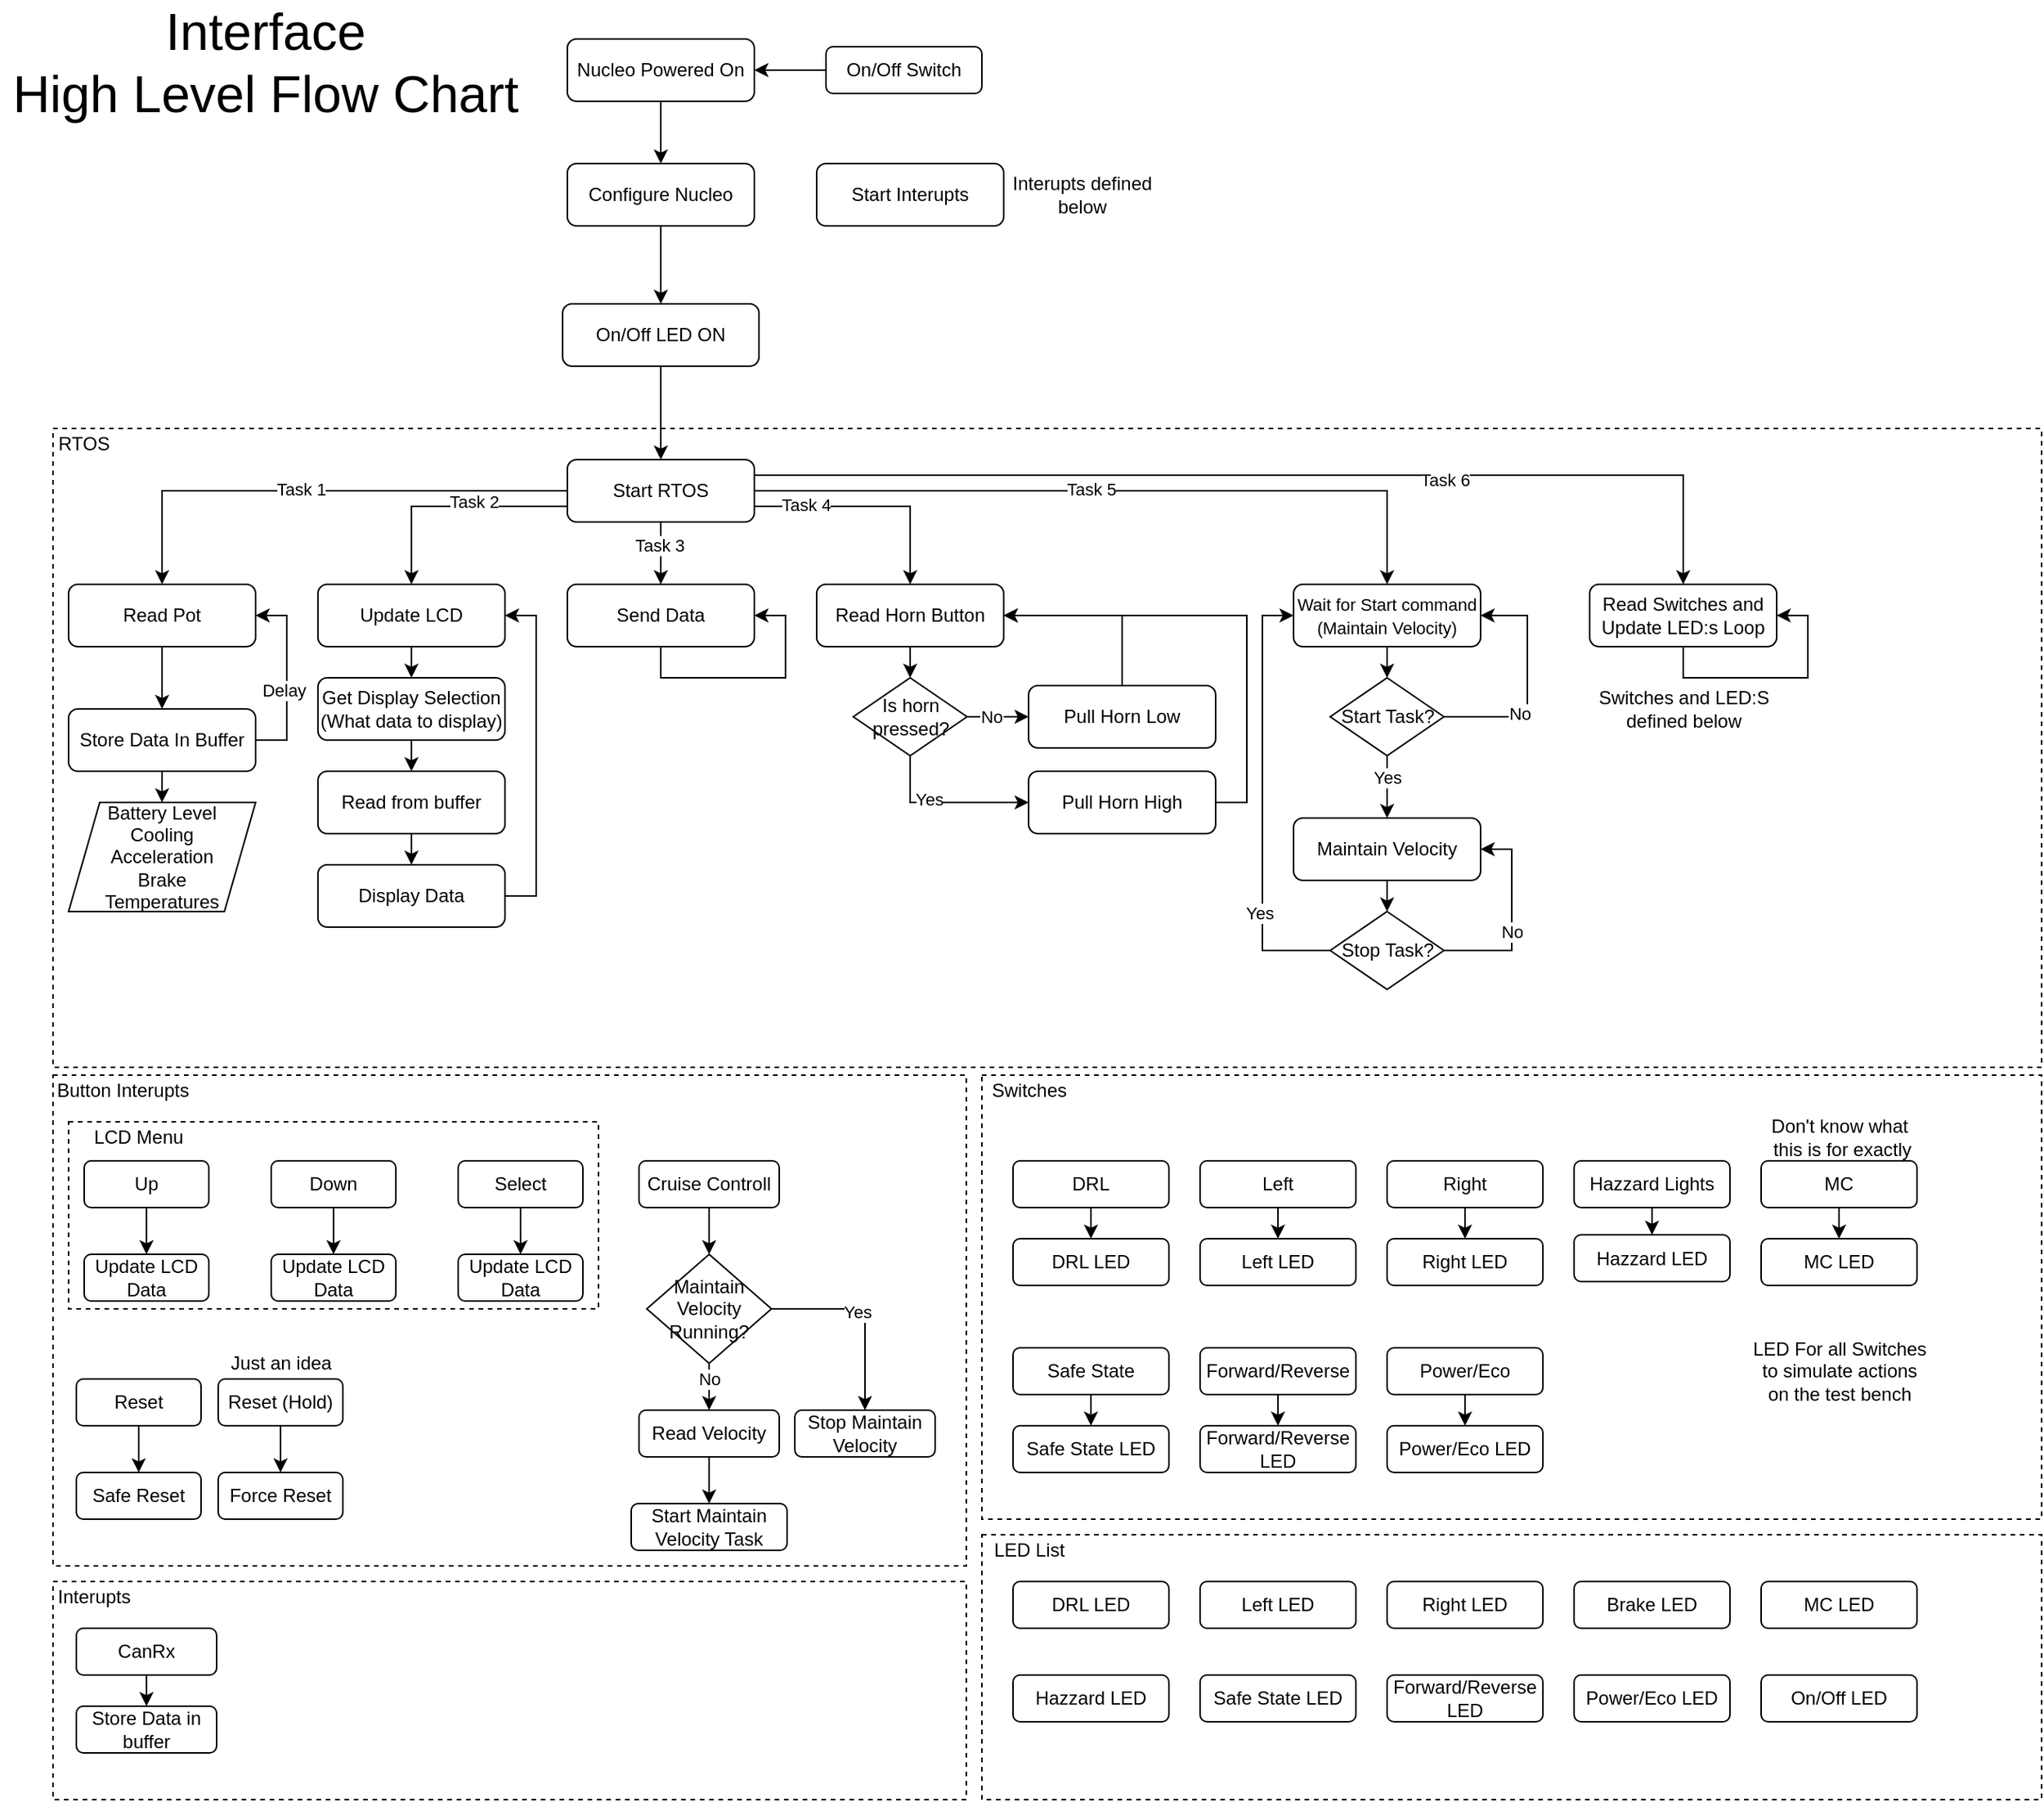 <mxfile version="13.10.0" type="embed" pages="3">
    <diagram id="C5RBs43oDa-KdzZeNtuy" name="Interface - High Level">
        <mxGraphModel dx="1260" dy="789" grid="1" gridSize="10" guides="1" tooltips="1" connect="1" arrows="1" fold="1" page="1" pageScale="1" pageWidth="827" pageHeight="1169" math="0" shadow="0">
            <root>
                <mxCell id="WIyWlLk6GJQsqaUBKTNV-0"/>
                <mxCell id="WIyWlLk6GJQsqaUBKTNV-1" parent="WIyWlLk6GJQsqaUBKTNV-0"/>
                <mxCell id="sn5ChhuNoEnq9l8OuKxL-0" style="edgeStyle=orthogonalEdgeStyle;rounded=0;orthogonalLoop=1;jettySize=auto;html=1;exitX=0.5;exitY=1;exitDx=0;exitDy=0;entryX=0.5;entryY=0;entryDx=0;entryDy=0;" parent="WIyWlLk6GJQsqaUBKTNV-1" source="sn5ChhuNoEnq9l8OuKxL-1" target="sn5ChhuNoEnq9l8OuKxL-4" edge="1">
                    <mxGeometry relative="1" as="geometry"/>
                </mxCell>
                <mxCell id="sn5ChhuNoEnq9l8OuKxL-1" value="Nucleo Powered On" style="rounded=1;whiteSpace=wrap;html=1;fontSize=12;glass=0;strokeWidth=1;shadow=0;" parent="WIyWlLk6GJQsqaUBKTNV-1" vertex="1">
                    <mxGeometry x="364" y="30" width="120" height="40" as="geometry"/>
                </mxCell>
                <mxCell id="P2-XWszCkxChpqzQrTa6-129" style="edgeStyle=orthogonalEdgeStyle;rounded=0;orthogonalLoop=1;jettySize=auto;html=1;exitX=0.5;exitY=1;exitDx=0;exitDy=0;entryX=0.5;entryY=0;entryDx=0;entryDy=0;" edge="1" parent="WIyWlLk6GJQsqaUBKTNV-1" source="sn5ChhuNoEnq9l8OuKxL-4" target="P2-XWszCkxChpqzQrTa6-125">
                    <mxGeometry relative="1" as="geometry"/>
                </mxCell>
                <mxCell id="sn5ChhuNoEnq9l8OuKxL-4" value="Configure Nucleo" style="rounded=1;whiteSpace=wrap;html=1;fontSize=12;glass=0;strokeWidth=1;shadow=0;" parent="WIyWlLk6GJQsqaUBKTNV-1" vertex="1">
                    <mxGeometry x="364" y="110" width="120" height="40" as="geometry"/>
                </mxCell>
                <mxCell id="sn5ChhuNoEnq9l8OuKxL-5" style="edgeStyle=orthogonalEdgeStyle;rounded=0;orthogonalLoop=1;jettySize=auto;html=1;exitX=0;exitY=0.5;exitDx=0;exitDy=0;entryX=0.5;entryY=0;entryDx=0;entryDy=0;" parent="WIyWlLk6GJQsqaUBKTNV-1" source="sn5ChhuNoEnq9l8OuKxL-10" target="sn5ChhuNoEnq9l8OuKxL-12" edge="1">
                    <mxGeometry relative="1" as="geometry"/>
                </mxCell>
                <mxCell id="23" value="Task 1" style="edgeLabel;html=1;align=center;verticalAlign=middle;resizable=0;points=[];" parent="sn5ChhuNoEnq9l8OuKxL-5" vertex="1" connectable="0">
                    <mxGeometry x="0.071" y="-1" relative="1" as="geometry">
                        <mxPoint as="offset"/>
                    </mxGeometry>
                </mxCell>
                <mxCell id="sn5ChhuNoEnq9l8OuKxL-6" style="edgeStyle=orthogonalEdgeStyle;rounded=0;orthogonalLoop=1;jettySize=auto;html=1;exitX=0;exitY=0.75;exitDx=0;exitDy=0;entryX=0.5;entryY=0;entryDx=0;entryDy=0;" parent="WIyWlLk6GJQsqaUBKTNV-1" source="sn5ChhuNoEnq9l8OuKxL-10" target="sn5ChhuNoEnq9l8OuKxL-13" edge="1">
                    <mxGeometry relative="1" as="geometry"/>
                </mxCell>
                <mxCell id="24" value="Task 2" style="edgeLabel;html=1;align=center;verticalAlign=middle;resizable=0;points=[];" parent="sn5ChhuNoEnq9l8OuKxL-6" vertex="1" connectable="0">
                    <mxGeometry x="-0.193" y="-3" relative="1" as="geometry">
                        <mxPoint as="offset"/>
                    </mxGeometry>
                </mxCell>
                <mxCell id="sn5ChhuNoEnq9l8OuKxL-7" style="edgeStyle=orthogonalEdgeStyle;rounded=0;orthogonalLoop=1;jettySize=auto;html=1;exitX=0.5;exitY=1;exitDx=0;exitDy=0;entryX=0.5;entryY=0;entryDx=0;entryDy=0;" parent="WIyWlLk6GJQsqaUBKTNV-1" source="sn5ChhuNoEnq9l8OuKxL-10" target="sn5ChhuNoEnq9l8OuKxL-14" edge="1">
                    <mxGeometry relative="1" as="geometry"/>
                </mxCell>
                <mxCell id="25" value="Task 3" style="edgeLabel;html=1;align=center;verticalAlign=middle;resizable=0;points=[];" parent="sn5ChhuNoEnq9l8OuKxL-7" vertex="1" connectable="0">
                    <mxGeometry x="-0.286" y="-1" relative="1" as="geometry">
                        <mxPoint as="offset"/>
                    </mxGeometry>
                </mxCell>
                <mxCell id="sn5ChhuNoEnq9l8OuKxL-8" style="edgeStyle=orthogonalEdgeStyle;rounded=0;orthogonalLoop=1;jettySize=auto;html=1;exitX=1;exitY=0.5;exitDx=0;exitDy=0;entryX=0.5;entryY=0;entryDx=0;entryDy=0;" parent="WIyWlLk6GJQsqaUBKTNV-1" source="sn5ChhuNoEnq9l8OuKxL-10" target="sn5ChhuNoEnq9l8OuKxL-16" edge="1">
                    <mxGeometry relative="1" as="geometry"/>
                </mxCell>
                <mxCell id="27" value="Task 5" style="edgeLabel;html=1;align=center;verticalAlign=middle;resizable=0;points=[];" parent="sn5ChhuNoEnq9l8OuKxL-8" vertex="1" connectable="0">
                    <mxGeometry x="-0.073" y="1" relative="1" as="geometry">
                        <mxPoint as="offset"/>
                    </mxGeometry>
                </mxCell>
                <mxCell id="sn5ChhuNoEnq9l8OuKxL-9" style="edgeStyle=orthogonalEdgeStyle;rounded=0;orthogonalLoop=1;jettySize=auto;html=1;exitX=1;exitY=0.75;exitDx=0;exitDy=0;" parent="WIyWlLk6GJQsqaUBKTNV-1" source="sn5ChhuNoEnq9l8OuKxL-10" target="sn5ChhuNoEnq9l8OuKxL-15" edge="1">
                    <mxGeometry relative="1" as="geometry"/>
                </mxCell>
                <mxCell id="26" value="Task 4" style="edgeLabel;html=1;align=center;verticalAlign=middle;resizable=0;points=[];" parent="sn5ChhuNoEnq9l8OuKxL-9" vertex="1" connectable="0">
                    <mxGeometry x="-0.56" y="1" relative="1" as="geometry">
                        <mxPoint as="offset"/>
                    </mxGeometry>
                </mxCell>
                <mxCell id="56" style="edgeStyle=orthogonalEdgeStyle;rounded=0;orthogonalLoop=1;jettySize=auto;html=1;exitX=1;exitY=0.25;exitDx=0;exitDy=0;entryX=0.5;entryY=0;entryDx=0;entryDy=0;" parent="WIyWlLk6GJQsqaUBKTNV-1" source="sn5ChhuNoEnq9l8OuKxL-10" target="55" edge="1">
                    <mxGeometry relative="1" as="geometry"/>
                </mxCell>
                <mxCell id="57" value="Task 6" style="edgeLabel;html=1;align=center;verticalAlign=middle;resizable=0;points=[];" parent="56" vertex="1" connectable="0">
                    <mxGeometry x="0.33" y="-3" relative="1" as="geometry">
                        <mxPoint as="offset"/>
                    </mxGeometry>
                </mxCell>
                <mxCell id="sn5ChhuNoEnq9l8OuKxL-10" value="Start RTOS" style="rounded=1;whiteSpace=wrap;html=1;fontSize=12;glass=0;strokeWidth=1;shadow=0;" parent="WIyWlLk6GJQsqaUBKTNV-1" vertex="1">
                    <mxGeometry x="364" y="300" width="120" height="40" as="geometry"/>
                </mxCell>
                <mxCell id="sn5ChhuNoEnq9l8OuKxL-11" style="edgeStyle=orthogonalEdgeStyle;rounded=0;orthogonalLoop=1;jettySize=auto;html=1;exitX=0.5;exitY=1;exitDx=0;exitDy=0;entryX=0.5;entryY=0;entryDx=0;entryDy=0;" parent="WIyWlLk6GJQsqaUBKTNV-1" source="sn5ChhuNoEnq9l8OuKxL-12" target="sn5ChhuNoEnq9l8OuKxL-19" edge="1">
                    <mxGeometry relative="1" as="geometry"/>
                </mxCell>
                <mxCell id="sn5ChhuNoEnq9l8OuKxL-12" value="Read Pot" style="rounded=1;whiteSpace=wrap;html=1;fontSize=12;glass=0;strokeWidth=1;shadow=0;" parent="WIyWlLk6GJQsqaUBKTNV-1" vertex="1">
                    <mxGeometry x="44" y="380" width="120" height="40" as="geometry"/>
                </mxCell>
                <mxCell id="81" style="edgeStyle=orthogonalEdgeStyle;rounded=0;orthogonalLoop=1;jettySize=auto;html=1;exitX=0.5;exitY=1;exitDx=0;exitDy=0;entryX=0.5;entryY=0;entryDx=0;entryDy=0;" parent="WIyWlLk6GJQsqaUBKTNV-1" source="sn5ChhuNoEnq9l8OuKxL-13" target="80" edge="1">
                    <mxGeometry relative="1" as="geometry"/>
                </mxCell>
                <mxCell id="sn5ChhuNoEnq9l8OuKxL-13" value="Update LCD" style="rounded=1;whiteSpace=wrap;html=1;fontSize=12;glass=0;strokeWidth=1;shadow=0;" parent="WIyWlLk6GJQsqaUBKTNV-1" vertex="1">
                    <mxGeometry x="204" y="380" width="120" height="40" as="geometry"/>
                </mxCell>
                <mxCell id="sn5ChhuNoEnq9l8OuKxL-14" value="Send Data" style="rounded=1;whiteSpace=wrap;html=1;fontSize=12;glass=0;strokeWidth=1;shadow=0;" parent="WIyWlLk6GJQsqaUBKTNV-1" vertex="1">
                    <mxGeometry x="364" y="380" width="120" height="40" as="geometry"/>
                </mxCell>
                <mxCell id="4" style="edgeStyle=orthogonalEdgeStyle;rounded=0;orthogonalLoop=1;jettySize=auto;html=1;exitX=0.5;exitY=1;exitDx=0;exitDy=0;entryX=0.5;entryY=0;entryDx=0;entryDy=0;" parent="WIyWlLk6GJQsqaUBKTNV-1" source="sn5ChhuNoEnq9l8OuKxL-15" target="3" edge="1">
                    <mxGeometry relative="1" as="geometry"/>
                </mxCell>
                <mxCell id="sn5ChhuNoEnq9l8OuKxL-15" value="Read Horn Button" style="rounded=1;whiteSpace=wrap;html=1;fontSize=12;glass=0;strokeWidth=1;shadow=0;" parent="WIyWlLk6GJQsqaUBKTNV-1" vertex="1">
                    <mxGeometry x="524" y="380" width="120" height="40" as="geometry"/>
                </mxCell>
                <mxCell id="39" style="edgeStyle=orthogonalEdgeStyle;rounded=0;orthogonalLoop=1;jettySize=auto;html=1;exitX=0.5;exitY=1;exitDx=0;exitDy=0;entryX=0.5;entryY=0;entryDx=0;entryDy=0;" parent="WIyWlLk6GJQsqaUBKTNV-1" source="sn5ChhuNoEnq9l8OuKxL-16" target="38" edge="1">
                    <mxGeometry relative="1" as="geometry"/>
                </mxCell>
                <mxCell id="sn5ChhuNoEnq9l8OuKxL-16" value="&lt;font style=&quot;font-size: 11px&quot;&gt;Wait for Start command&lt;br&gt;(Maintain Velocity)&lt;/font&gt;" style="rounded=1;whiteSpace=wrap;html=1;fontSize=12;glass=0;strokeWidth=1;shadow=0;" parent="WIyWlLk6GJQsqaUBKTNV-1" vertex="1">
                    <mxGeometry x="830" y="380" width="120" height="40" as="geometry"/>
                </mxCell>
                <mxCell id="sn5ChhuNoEnq9l8OuKxL-17" style="edgeStyle=orthogonalEdgeStyle;rounded=0;orthogonalLoop=1;jettySize=auto;html=1;exitX=1;exitY=0.5;exitDx=0;exitDy=0;entryX=1;entryY=0.5;entryDx=0;entryDy=0;" parent="WIyWlLk6GJQsqaUBKTNV-1" source="sn5ChhuNoEnq9l8OuKxL-19" target="sn5ChhuNoEnq9l8OuKxL-12" edge="1">
                    <mxGeometry relative="1" as="geometry"/>
                </mxCell>
                <mxCell id="sn5ChhuNoEnq9l8OuKxL-18" value="Delay" style="edgeLabel;html=1;align=center;verticalAlign=middle;resizable=0;points=[];" parent="sn5ChhuNoEnq9l8OuKxL-17" vertex="1" connectable="0">
                    <mxGeometry x="-0.131" y="2" relative="1" as="geometry">
                        <mxPoint as="offset"/>
                    </mxGeometry>
                </mxCell>
                <mxCell id="79" style="edgeStyle=orthogonalEdgeStyle;rounded=0;orthogonalLoop=1;jettySize=auto;html=1;exitX=0.5;exitY=1;exitDx=0;exitDy=0;entryX=0.5;entryY=0;entryDx=0;entryDy=0;" parent="WIyWlLk6GJQsqaUBKTNV-1" source="sn5ChhuNoEnq9l8OuKxL-19" target="78" edge="1">
                    <mxGeometry relative="1" as="geometry"/>
                </mxCell>
                <mxCell id="sn5ChhuNoEnq9l8OuKxL-19" value="Store Data In Buffer" style="rounded=1;whiteSpace=wrap;html=1;fontSize=12;glass=0;strokeWidth=1;shadow=0;" parent="WIyWlLk6GJQsqaUBKTNV-1" vertex="1">
                    <mxGeometry x="44" y="460" width="120" height="40" as="geometry"/>
                </mxCell>
                <mxCell id="sn5ChhuNoEnq9l8OuKxL-22" style="edgeStyle=orthogonalEdgeStyle;rounded=0;orthogonalLoop=1;jettySize=auto;html=1;exitX=0.5;exitY=1;exitDx=0;exitDy=0;entryX=1;entryY=0.5;entryDx=0;entryDy=0;" parent="WIyWlLk6GJQsqaUBKTNV-1" source="sn5ChhuNoEnq9l8OuKxL-14" target="sn5ChhuNoEnq9l8OuKxL-14" edge="1">
                    <mxGeometry relative="1" as="geometry"/>
                </mxCell>
                <mxCell id="sn5ChhuNoEnq9l8OuKxL-23" value="Start Interupts" style="rounded=1;whiteSpace=wrap;html=1;fontSize=12;glass=0;strokeWidth=1;shadow=0;" parent="WIyWlLk6GJQsqaUBKTNV-1" vertex="1">
                    <mxGeometry x="524" y="110" width="120" height="40" as="geometry"/>
                </mxCell>
                <mxCell id="sn5ChhuNoEnq9l8OuKxL-24" value="" style="rounded=0;whiteSpace=wrap;html=1;fillColor=none;dashed=1;pointerEvents=0;" parent="WIyWlLk6GJQsqaUBKTNV-1" vertex="1">
                    <mxGeometry x="34" y="280" width="1276" height="410" as="geometry"/>
                </mxCell>
                <mxCell id="sn5ChhuNoEnq9l8OuKxL-25" value="RTOS" style="text;html=1;strokeColor=none;fillColor=none;align=center;verticalAlign=middle;whiteSpace=wrap;rounded=0;dashed=1;" parent="WIyWlLk6GJQsqaUBKTNV-1" vertex="1">
                    <mxGeometry x="34" y="280" width="40" height="20" as="geometry"/>
                </mxCell>
                <mxCell id="sn5ChhuNoEnq9l8OuKxL-26" value="" style="rounded=0;whiteSpace=wrap;html=1;fillColor=none;dashed=1;editable=0;pointerEvents=0;" parent="WIyWlLk6GJQsqaUBKTNV-1" vertex="1">
                    <mxGeometry x="34" y="695" width="586" height="315" as="geometry"/>
                </mxCell>
                <mxCell id="sn5ChhuNoEnq9l8OuKxL-27" style="edgeStyle=orthogonalEdgeStyle;rounded=0;orthogonalLoop=1;jettySize=auto;html=1;exitX=0.5;exitY=1;exitDx=0;exitDy=0;entryX=0.5;entryY=0;entryDx=0;entryDy=0;" parent="WIyWlLk6GJQsqaUBKTNV-1" source="sn5ChhuNoEnq9l8OuKxL-28" target="sn5ChhuNoEnq9l8OuKxL-34" edge="1">
                    <mxGeometry relative="1" as="geometry"/>
                </mxCell>
                <mxCell id="sn5ChhuNoEnq9l8OuKxL-28" value="Up" style="rounded=1;whiteSpace=wrap;html=1;fontSize=12;glass=0;strokeWidth=1;shadow=0;" parent="WIyWlLk6GJQsqaUBKTNV-1" vertex="1">
                    <mxGeometry x="54" y="750" width="80" height="30" as="geometry"/>
                </mxCell>
                <mxCell id="sn5ChhuNoEnq9l8OuKxL-29" value="Button Interupts" style="text;html=1;strokeColor=none;fillColor=none;align=center;verticalAlign=middle;whiteSpace=wrap;rounded=0;dashed=1;" parent="WIyWlLk6GJQsqaUBKTNV-1" vertex="1">
                    <mxGeometry x="34" y="695" width="90" height="20" as="geometry"/>
                </mxCell>
                <mxCell id="sn5ChhuNoEnq9l8OuKxL-30" style="edgeStyle=orthogonalEdgeStyle;rounded=0;orthogonalLoop=1;jettySize=auto;html=1;exitX=0.5;exitY=1;exitDx=0;exitDy=0;" parent="WIyWlLk6GJQsqaUBKTNV-1" source="sn5ChhuNoEnq9l8OuKxL-31" target="sn5ChhuNoEnq9l8OuKxL-35" edge="1">
                    <mxGeometry relative="1" as="geometry"/>
                </mxCell>
                <mxCell id="sn5ChhuNoEnq9l8OuKxL-31" value="Down" style="rounded=1;whiteSpace=wrap;html=1;fontSize=12;glass=0;strokeWidth=1;shadow=0;" parent="WIyWlLk6GJQsqaUBKTNV-1" vertex="1">
                    <mxGeometry x="174" y="750" width="80" height="30" as="geometry"/>
                </mxCell>
                <mxCell id="sn5ChhuNoEnq9l8OuKxL-32" style="edgeStyle=orthogonalEdgeStyle;rounded=0;orthogonalLoop=1;jettySize=auto;html=1;exitX=0.5;exitY=1;exitDx=0;exitDy=0;entryX=0.5;entryY=0;entryDx=0;entryDy=0;" parent="WIyWlLk6GJQsqaUBKTNV-1" source="sn5ChhuNoEnq9l8OuKxL-33" target="sn5ChhuNoEnq9l8OuKxL-36" edge="1">
                    <mxGeometry relative="1" as="geometry"/>
                </mxCell>
                <mxCell id="sn5ChhuNoEnq9l8OuKxL-33" value="Select" style="rounded=1;whiteSpace=wrap;html=1;fontSize=12;glass=0;strokeWidth=1;shadow=0;" parent="WIyWlLk6GJQsqaUBKTNV-1" vertex="1">
                    <mxGeometry x="294" y="750" width="80" height="30" as="geometry"/>
                </mxCell>
                <mxCell id="sn5ChhuNoEnq9l8OuKxL-34" value="Update LCD Data" style="rounded=1;whiteSpace=wrap;html=1;fontSize=12;glass=0;strokeWidth=1;shadow=0;" parent="WIyWlLk6GJQsqaUBKTNV-1" vertex="1">
                    <mxGeometry x="54" y="810" width="80" height="30" as="geometry"/>
                </mxCell>
                <mxCell id="sn5ChhuNoEnq9l8OuKxL-35" value="Update LCD Data" style="rounded=1;whiteSpace=wrap;html=1;fontSize=12;glass=0;strokeWidth=1;shadow=0;" parent="WIyWlLk6GJQsqaUBKTNV-1" vertex="1">
                    <mxGeometry x="174" y="810" width="80" height="30" as="geometry"/>
                </mxCell>
                <mxCell id="sn5ChhuNoEnq9l8OuKxL-36" value="Update LCD Data" style="rounded=1;whiteSpace=wrap;html=1;fontSize=12;glass=0;strokeWidth=1;shadow=0;" parent="WIyWlLk6GJQsqaUBKTNV-1" vertex="1">
                    <mxGeometry x="294" y="810" width="80" height="30" as="geometry"/>
                </mxCell>
                <mxCell id="sn5ChhuNoEnq9l8OuKxL-37" value="" style="rounded=0;whiteSpace=wrap;html=1;fillColor=none;dashed=1;pointerEvents=0;" parent="WIyWlLk6GJQsqaUBKTNV-1" vertex="1">
                    <mxGeometry x="44" y="725" width="340" height="120" as="geometry"/>
                </mxCell>
                <mxCell id="sn5ChhuNoEnq9l8OuKxL-38" value="LCD Menu" style="text;html=1;strokeColor=none;fillColor=none;align=center;verticalAlign=middle;whiteSpace=wrap;rounded=0;dashed=1;" parent="WIyWlLk6GJQsqaUBKTNV-1" vertex="1">
                    <mxGeometry x="44" y="725" width="90" height="20" as="geometry"/>
                </mxCell>
                <mxCell id="8" style="edgeStyle=orthogonalEdgeStyle;rounded=0;orthogonalLoop=1;jettySize=auto;html=1;exitX=1;exitY=0.5;exitDx=0;exitDy=0;entryX=0;entryY=0.5;entryDx=0;entryDy=0;" parent="WIyWlLk6GJQsqaUBKTNV-1" source="3" target="7" edge="1">
                    <mxGeometry relative="1" as="geometry"/>
                </mxCell>
                <mxCell id="10" value="No" style="edgeLabel;html=1;align=center;verticalAlign=middle;resizable=0;points=[];" parent="8" vertex="1" connectable="0">
                    <mxGeometry x="-0.249" relative="1" as="geometry">
                        <mxPoint as="offset"/>
                    </mxGeometry>
                </mxCell>
                <mxCell id="15" style="edgeStyle=orthogonalEdgeStyle;rounded=0;orthogonalLoop=1;jettySize=auto;html=1;exitX=0.5;exitY=1;exitDx=0;exitDy=0;entryX=0;entryY=0.5;entryDx=0;entryDy=0;" parent="WIyWlLk6GJQsqaUBKTNV-1" source="3" target="14" edge="1">
                    <mxGeometry relative="1" as="geometry"/>
                </mxCell>
                <mxCell id="17" value="Yes" style="edgeLabel;html=1;align=center;verticalAlign=middle;resizable=0;points=[];" parent="15" vertex="1" connectable="0">
                    <mxGeometry x="-0.204" y="2" relative="1" as="geometry">
                        <mxPoint as="offset"/>
                    </mxGeometry>
                </mxCell>
                <mxCell id="3" value="Is horn pressed?" style="rhombus;whiteSpace=wrap;html=1;" parent="WIyWlLk6GJQsqaUBKTNV-1" vertex="1">
                    <mxGeometry x="547.5" y="440" width="73" height="50" as="geometry"/>
                </mxCell>
                <mxCell id="11" style="edgeStyle=orthogonalEdgeStyle;rounded=0;orthogonalLoop=1;jettySize=auto;html=1;exitX=0.5;exitY=0;exitDx=0;exitDy=0;entryX=1;entryY=0.5;entryDx=0;entryDy=0;" parent="WIyWlLk6GJQsqaUBKTNV-1" source="7" target="sn5ChhuNoEnq9l8OuKxL-15" edge="1">
                    <mxGeometry relative="1" as="geometry"/>
                </mxCell>
                <mxCell id="7" value="Pull Horn Low" style="rounded=1;whiteSpace=wrap;html=1;fontSize=12;glass=0;strokeWidth=1;shadow=0;" parent="WIyWlLk6GJQsqaUBKTNV-1" vertex="1">
                    <mxGeometry x="660" y="445" width="120" height="40" as="geometry"/>
                </mxCell>
                <mxCell id="16" style="edgeStyle=orthogonalEdgeStyle;rounded=0;orthogonalLoop=1;jettySize=auto;html=1;exitX=1;exitY=0.5;exitDx=0;exitDy=0;entryX=1;entryY=0.5;entryDx=0;entryDy=0;" parent="WIyWlLk6GJQsqaUBKTNV-1" source="14" target="sn5ChhuNoEnq9l8OuKxL-15" edge="1">
                    <mxGeometry relative="1" as="geometry"/>
                </mxCell>
                <mxCell id="14" value="Pull Horn High" style="rounded=1;whiteSpace=wrap;html=1;fontSize=12;glass=0;strokeWidth=1;shadow=0;" parent="WIyWlLk6GJQsqaUBKTNV-1" vertex="1">
                    <mxGeometry x="660" y="500" width="120" height="40" as="geometry"/>
                </mxCell>
                <mxCell id="29" style="edgeStyle=orthogonalEdgeStyle;rounded=0;orthogonalLoop=1;jettySize=auto;html=1;exitX=0.5;exitY=1;exitDx=0;exitDy=0;entryX=0.5;entryY=0;entryDx=0;entryDy=0;" parent="WIyWlLk6GJQsqaUBKTNV-1" source="19" target="28" edge="1">
                    <mxGeometry relative="1" as="geometry"/>
                </mxCell>
                <mxCell id="19" value="Cruise Controll" style="rounded=1;whiteSpace=wrap;html=1;fontSize=12;glass=0;strokeWidth=1;shadow=0;" parent="WIyWlLk6GJQsqaUBKTNV-1" vertex="1">
                    <mxGeometry x="410" y="750" width="90" height="30" as="geometry"/>
                </mxCell>
                <mxCell id="22" style="edgeStyle=orthogonalEdgeStyle;rounded=0;orthogonalLoop=1;jettySize=auto;html=1;exitX=0.5;exitY=1;exitDx=0;exitDy=0;entryX=0.5;entryY=0;entryDx=0;entryDy=0;" parent="WIyWlLk6GJQsqaUBKTNV-1" source="20" target="21" edge="1">
                    <mxGeometry relative="1" as="geometry"/>
                </mxCell>
                <mxCell id="20" value="Read Velocity" style="rounded=1;whiteSpace=wrap;html=1;fontSize=12;glass=0;strokeWidth=1;shadow=0;" parent="WIyWlLk6GJQsqaUBKTNV-1" vertex="1">
                    <mxGeometry x="410" y="910" width="90" height="30" as="geometry"/>
                </mxCell>
                <mxCell id="21" value="Start Maintain Velocity Task" style="rounded=1;whiteSpace=wrap;html=1;fontSize=12;glass=0;strokeWidth=1;shadow=0;" parent="WIyWlLk6GJQsqaUBKTNV-1" vertex="1">
                    <mxGeometry x="405" y="970" width="100" height="30" as="geometry"/>
                </mxCell>
                <mxCell id="30" style="edgeStyle=orthogonalEdgeStyle;rounded=0;orthogonalLoop=1;jettySize=auto;html=1;exitX=0.5;exitY=1;exitDx=0;exitDy=0;entryX=0.5;entryY=0;entryDx=0;entryDy=0;" parent="WIyWlLk6GJQsqaUBKTNV-1" source="28" target="20" edge="1">
                    <mxGeometry relative="1" as="geometry"/>
                </mxCell>
                <mxCell id="31" value="No" style="edgeLabel;html=1;align=center;verticalAlign=middle;resizable=0;points=[];" parent="30" vertex="1" connectable="0">
                    <mxGeometry x="-0.366" relative="1" as="geometry">
                        <mxPoint as="offset"/>
                    </mxGeometry>
                </mxCell>
                <mxCell id="36" style="edgeStyle=orthogonalEdgeStyle;rounded=0;orthogonalLoop=1;jettySize=auto;html=1;exitX=1;exitY=0.5;exitDx=0;exitDy=0;entryX=0.5;entryY=0;entryDx=0;entryDy=0;" parent="WIyWlLk6GJQsqaUBKTNV-1" source="28" target="32" edge="1">
                    <mxGeometry relative="1" as="geometry"/>
                </mxCell>
                <mxCell id="P2-XWszCkxChpqzQrTa6-110" value="Yes" style="edgeLabel;html=1;align=center;verticalAlign=middle;resizable=0;points=[];" vertex="1" connectable="0" parent="36">
                    <mxGeometry x="-0.12" y="-2" relative="1" as="geometry">
                        <mxPoint as="offset"/>
                    </mxGeometry>
                </mxCell>
                <mxCell id="28" value="Maintain Velocity Running?" style="rhombus;whiteSpace=wrap;html=1;" parent="WIyWlLk6GJQsqaUBKTNV-1" vertex="1">
                    <mxGeometry x="415" y="810" width="80" height="70" as="geometry"/>
                </mxCell>
                <mxCell id="32" value="Stop Maintain Velocity" style="rounded=1;whiteSpace=wrap;html=1;fontSize=12;glass=0;strokeWidth=1;shadow=0;" parent="WIyWlLk6GJQsqaUBKTNV-1" vertex="1">
                    <mxGeometry x="510" y="910" width="90" height="30" as="geometry"/>
                </mxCell>
                <mxCell id="47" style="edgeStyle=orthogonalEdgeStyle;rounded=0;orthogonalLoop=1;jettySize=auto;html=1;exitX=0.5;exitY=1;exitDx=0;exitDy=0;entryX=0.5;entryY=0;entryDx=0;entryDy=0;" parent="WIyWlLk6GJQsqaUBKTNV-1" source="37" target="45" edge="1">
                    <mxGeometry relative="1" as="geometry"/>
                </mxCell>
                <mxCell id="37" value="Maintain Velocity" style="rounded=1;whiteSpace=wrap;html=1;fontSize=12;glass=0;strokeWidth=1;shadow=0;" parent="WIyWlLk6GJQsqaUBKTNV-1" vertex="1">
                    <mxGeometry x="830" y="530" width="120" height="40" as="geometry"/>
                </mxCell>
                <mxCell id="41" style="edgeStyle=orthogonalEdgeStyle;rounded=0;orthogonalLoop=1;jettySize=auto;html=1;exitX=1;exitY=0.5;exitDx=0;exitDy=0;entryX=1;entryY=0.5;entryDx=0;entryDy=0;" parent="WIyWlLk6GJQsqaUBKTNV-1" source="38" target="sn5ChhuNoEnq9l8OuKxL-16" edge="1">
                    <mxGeometry relative="1" as="geometry">
                        <Array as="points">
                            <mxPoint x="980" y="465"/>
                            <mxPoint x="980" y="400"/>
                        </Array>
                    </mxGeometry>
                </mxCell>
                <mxCell id="42" value="No" style="edgeLabel;html=1;align=center;verticalAlign=middle;resizable=0;points=[];" parent="41" vertex="1" connectable="0">
                    <mxGeometry x="-0.35" y="2" relative="1" as="geometry">
                        <mxPoint as="offset"/>
                    </mxGeometry>
                </mxCell>
                <mxCell id="43" style="edgeStyle=orthogonalEdgeStyle;rounded=0;orthogonalLoop=1;jettySize=auto;html=1;exitX=0.5;exitY=1;exitDx=0;exitDy=0;entryX=0.5;entryY=0;entryDx=0;entryDy=0;" parent="WIyWlLk6GJQsqaUBKTNV-1" source="38" target="37" edge="1">
                    <mxGeometry relative="1" as="geometry"/>
                </mxCell>
                <mxCell id="44" value="Yes" style="edgeLabel;html=1;align=center;verticalAlign=middle;resizable=0;points=[];" parent="43" vertex="1" connectable="0">
                    <mxGeometry x="-0.3" relative="1" as="geometry">
                        <mxPoint as="offset"/>
                    </mxGeometry>
                </mxCell>
                <mxCell id="38" value="Start Task?" style="rhombus;whiteSpace=wrap;html=1;" parent="WIyWlLk6GJQsqaUBKTNV-1" vertex="1">
                    <mxGeometry x="853.5" y="440" width="73" height="50" as="geometry"/>
                </mxCell>
                <mxCell id="49" style="edgeStyle=orthogonalEdgeStyle;rounded=0;orthogonalLoop=1;jettySize=auto;html=1;exitX=0;exitY=0.5;exitDx=0;exitDy=0;entryX=0;entryY=0.5;entryDx=0;entryDy=0;" parent="WIyWlLk6GJQsqaUBKTNV-1" source="45" target="sn5ChhuNoEnq9l8OuKxL-16" edge="1">
                    <mxGeometry relative="1" as="geometry"/>
                </mxCell>
                <mxCell id="50" value="Yes" style="edgeLabel;html=1;align=center;verticalAlign=middle;resizable=0;points=[];" parent="49" vertex="1" connectable="0">
                    <mxGeometry x="-0.515" y="2" relative="1" as="geometry">
                        <mxPoint as="offset"/>
                    </mxGeometry>
                </mxCell>
                <mxCell id="51" style="edgeStyle=orthogonalEdgeStyle;rounded=0;orthogonalLoop=1;jettySize=auto;html=1;exitX=1;exitY=0.5;exitDx=0;exitDy=0;entryX=1;entryY=0.5;entryDx=0;entryDy=0;" parent="WIyWlLk6GJQsqaUBKTNV-1" source="45" target="37" edge="1">
                    <mxGeometry relative="1" as="geometry">
                        <Array as="points">
                            <mxPoint x="970" y="615"/>
                            <mxPoint x="970" y="550"/>
                        </Array>
                    </mxGeometry>
                </mxCell>
                <mxCell id="52" value="No" style="edgeLabel;html=1;align=center;verticalAlign=middle;resizable=0;points=[];" parent="51" vertex="1" connectable="0">
                    <mxGeometry x="-0.127" relative="1" as="geometry">
                        <mxPoint as="offset"/>
                    </mxGeometry>
                </mxCell>
                <mxCell id="45" value="Stop Task?" style="rhombus;whiteSpace=wrap;html=1;" parent="WIyWlLk6GJQsqaUBKTNV-1" vertex="1">
                    <mxGeometry x="853.5" y="590" width="73" height="50" as="geometry"/>
                </mxCell>
                <mxCell id="53" value="" style="rounded=0;whiteSpace=wrap;html=1;fillColor=none;dashed=1;editable=0;pointerEvents=0;" parent="WIyWlLk6GJQsqaUBKTNV-1" vertex="1">
                    <mxGeometry x="630" y="695" width="680" height="285" as="geometry"/>
                </mxCell>
                <mxCell id="54" value="Switches" style="text;html=1;align=center;verticalAlign=middle;resizable=0;points=[];autosize=1;" parent="WIyWlLk6GJQsqaUBKTNV-1" vertex="1">
                    <mxGeometry x="630" y="695" width="60" height="20" as="geometry"/>
                </mxCell>
                <mxCell id="55" value="Read Switches and Update LED:s Loop" style="rounded=1;whiteSpace=wrap;html=1;fontSize=12;glass=0;strokeWidth=1;shadow=0;" parent="WIyWlLk6GJQsqaUBKTNV-1" vertex="1">
                    <mxGeometry x="1020" y="380" width="120" height="40" as="geometry"/>
                </mxCell>
                <mxCell id="88" style="edgeStyle=orthogonalEdgeStyle;rounded=0;orthogonalLoop=1;jettySize=auto;html=1;exitX=0.5;exitY=1;exitDx=0;exitDy=0;entryX=0.5;entryY=0;entryDx=0;entryDy=0;" parent="WIyWlLk6GJQsqaUBKTNV-1" source="58" target="87" edge="1">
                    <mxGeometry relative="1" as="geometry"/>
                </mxCell>
                <mxCell id="58" value="DRL" style="rounded=1;whiteSpace=wrap;html=1;fontSize=12;glass=0;strokeWidth=1;shadow=0;" parent="WIyWlLk6GJQsqaUBKTNV-1" vertex="1">
                    <mxGeometry x="650" y="750" width="100" height="30" as="geometry"/>
                </mxCell>
                <mxCell id="94" style="edgeStyle=orthogonalEdgeStyle;rounded=0;orthogonalLoop=1;jettySize=auto;html=1;exitX=0.5;exitY=1;exitDx=0;exitDy=0;entryX=0.5;entryY=0;entryDx=0;entryDy=0;" parent="WIyWlLk6GJQsqaUBKTNV-1" source="60" target="92" edge="1">
                    <mxGeometry relative="1" as="geometry"/>
                </mxCell>
                <mxCell id="60" value="Left" style="rounded=1;whiteSpace=wrap;html=1;fontSize=12;glass=0;strokeWidth=1;shadow=0;" parent="WIyWlLk6GJQsqaUBKTNV-1" vertex="1">
                    <mxGeometry x="770" y="750" width="100" height="30" as="geometry"/>
                </mxCell>
                <mxCell id="95" style="edgeStyle=orthogonalEdgeStyle;rounded=0;orthogonalLoop=1;jettySize=auto;html=1;exitX=0.5;exitY=1;exitDx=0;exitDy=0;entryX=0.5;entryY=0;entryDx=0;entryDy=0;" parent="WIyWlLk6GJQsqaUBKTNV-1" source="61" target="93" edge="1">
                    <mxGeometry relative="1" as="geometry"/>
                </mxCell>
                <mxCell id="61" value="Right" style="rounded=1;whiteSpace=wrap;html=1;fontSize=12;glass=0;strokeWidth=1;shadow=0;" parent="WIyWlLk6GJQsqaUBKTNV-1" vertex="1">
                    <mxGeometry x="890" y="750" width="100" height="30" as="geometry"/>
                </mxCell>
                <mxCell id="P2-XWszCkxChpqzQrTa6-106" style="edgeStyle=orthogonalEdgeStyle;rounded=0;orthogonalLoop=1;jettySize=auto;html=1;exitX=0.5;exitY=1;exitDx=0;exitDy=0;" edge="1" parent="WIyWlLk6GJQsqaUBKTNV-1" source="62" target="P2-XWszCkxChpqzQrTa6-105">
                    <mxGeometry relative="1" as="geometry"/>
                </mxCell>
                <mxCell id="62" value="Hazzard Lights" style="rounded=1;whiteSpace=wrap;html=1;fontSize=12;glass=0;strokeWidth=1;shadow=0;" parent="WIyWlLk6GJQsqaUBKTNV-1" vertex="1">
                    <mxGeometry x="1010" y="750" width="100" height="30" as="geometry"/>
                </mxCell>
                <mxCell id="100" style="edgeStyle=orthogonalEdgeStyle;rounded=0;orthogonalLoop=1;jettySize=auto;html=1;exitX=0.5;exitY=1;exitDx=0;exitDy=0;entryX=0.5;entryY=0;entryDx=0;entryDy=0;" parent="WIyWlLk6GJQsqaUBKTNV-1" source="63" target="99" edge="1">
                    <mxGeometry relative="1" as="geometry"/>
                </mxCell>
                <mxCell id="63" value="MC" style="rounded=1;whiteSpace=wrap;html=1;fontSize=12;glass=0;strokeWidth=1;shadow=0;" parent="WIyWlLk6GJQsqaUBKTNV-1" vertex="1">
                    <mxGeometry x="1130" y="750" width="100" height="30" as="geometry"/>
                </mxCell>
                <mxCell id="P2-XWszCkxChpqzQrTa6-115" style="edgeStyle=orthogonalEdgeStyle;rounded=0;orthogonalLoop=1;jettySize=auto;html=1;exitX=0.5;exitY=1;exitDx=0;exitDy=0;entryX=0.5;entryY=0;entryDx=0;entryDy=0;" edge="1" parent="WIyWlLk6GJQsqaUBKTNV-1" source="64" target="P2-XWszCkxChpqzQrTa6-111">
                    <mxGeometry relative="1" as="geometry"/>
                </mxCell>
                <mxCell id="64" value="Safe State" style="rounded=1;whiteSpace=wrap;html=1;fontSize=12;glass=0;strokeWidth=1;shadow=0;" parent="WIyWlLk6GJQsqaUBKTNV-1" vertex="1">
                    <mxGeometry x="650" y="870" width="100" height="30" as="geometry"/>
                </mxCell>
                <mxCell id="P2-XWszCkxChpqzQrTa6-124" style="edgeStyle=orthogonalEdgeStyle;rounded=0;orthogonalLoop=1;jettySize=auto;html=1;exitX=0;exitY=0.5;exitDx=0;exitDy=0;entryX=1;entryY=0.5;entryDx=0;entryDy=0;" edge="1" parent="WIyWlLk6GJQsqaUBKTNV-1" source="65" target="sn5ChhuNoEnq9l8OuKxL-1">
                    <mxGeometry relative="1" as="geometry"/>
                </mxCell>
                <mxCell id="65" value="On/Off Switch" style="rounded=1;whiteSpace=wrap;html=1;fontSize=12;glass=0;strokeWidth=1;shadow=0;" parent="WIyWlLk6GJQsqaUBKTNV-1" vertex="1">
                    <mxGeometry x="530" y="35" width="100" height="30" as="geometry"/>
                </mxCell>
                <mxCell id="P2-XWszCkxChpqzQrTa6-116" style="edgeStyle=orthogonalEdgeStyle;rounded=0;orthogonalLoop=1;jettySize=auto;html=1;exitX=0.5;exitY=1;exitDx=0;exitDy=0;entryX=0.5;entryY=0;entryDx=0;entryDy=0;" edge="1" parent="WIyWlLk6GJQsqaUBKTNV-1" source="66" target="P2-XWszCkxChpqzQrTa6-112">
                    <mxGeometry relative="1" as="geometry"/>
                </mxCell>
                <mxCell id="66" value="Forward/Reverse" style="rounded=1;whiteSpace=wrap;html=1;fontSize=12;glass=0;strokeWidth=1;shadow=0;" parent="WIyWlLk6GJQsqaUBKTNV-1" vertex="1">
                    <mxGeometry x="770" y="870" width="100" height="30" as="geometry"/>
                </mxCell>
                <mxCell id="P2-XWszCkxChpqzQrTa6-117" style="edgeStyle=orthogonalEdgeStyle;rounded=0;orthogonalLoop=1;jettySize=auto;html=1;exitX=0.5;exitY=1;exitDx=0;exitDy=0;entryX=0.5;entryY=0;entryDx=0;entryDy=0;" edge="1" parent="WIyWlLk6GJQsqaUBKTNV-1" source="67" target="P2-XWszCkxChpqzQrTa6-113">
                    <mxGeometry relative="1" as="geometry"/>
                </mxCell>
                <mxCell id="67" value="Power/Eco" style="rounded=1;whiteSpace=wrap;html=1;fontSize=12;glass=0;strokeWidth=1;shadow=0;" parent="WIyWlLk6GJQsqaUBKTNV-1" vertex="1">
                    <mxGeometry x="890" y="870" width="100" height="30" as="geometry"/>
                </mxCell>
                <mxCell id="71" style="edgeStyle=orthogonalEdgeStyle;rounded=0;orthogonalLoop=1;jettySize=auto;html=1;exitX=0.5;exitY=1;exitDx=0;exitDy=0;entryX=0.5;entryY=0;entryDx=0;entryDy=0;" parent="WIyWlLk6GJQsqaUBKTNV-1" source="72" target="73" edge="1">
                    <mxGeometry relative="1" as="geometry"/>
                </mxCell>
                <mxCell id="72" value="Reset" style="rounded=1;whiteSpace=wrap;html=1;fontSize=12;glass=0;strokeWidth=1;shadow=0;" parent="WIyWlLk6GJQsqaUBKTNV-1" vertex="1">
                    <mxGeometry x="49" y="890" width="80" height="30" as="geometry"/>
                </mxCell>
                <mxCell id="73" value="Safe Reset" style="rounded=1;whiteSpace=wrap;html=1;fontSize=12;glass=0;strokeWidth=1;shadow=0;" parent="WIyWlLk6GJQsqaUBKTNV-1" vertex="1">
                    <mxGeometry x="49" y="950" width="80" height="30" as="geometry"/>
                </mxCell>
                <mxCell id="74" style="edgeStyle=orthogonalEdgeStyle;rounded=0;orthogonalLoop=1;jettySize=auto;html=1;exitX=0.5;exitY=1;exitDx=0;exitDy=0;entryX=0.5;entryY=0;entryDx=0;entryDy=0;" parent="WIyWlLk6GJQsqaUBKTNV-1" source="75" target="76" edge="1">
                    <mxGeometry relative="1" as="geometry"/>
                </mxCell>
                <mxCell id="75" value="Reset (Hold)" style="rounded=1;whiteSpace=wrap;html=1;fontSize=12;glass=0;strokeWidth=1;shadow=0;" parent="WIyWlLk6GJQsqaUBKTNV-1" vertex="1">
                    <mxGeometry x="140" y="890" width="80" height="30" as="geometry"/>
                </mxCell>
                <mxCell id="76" value="Force Reset" style="rounded=1;whiteSpace=wrap;html=1;fontSize=12;glass=0;strokeWidth=1;shadow=0;" parent="WIyWlLk6GJQsqaUBKTNV-1" vertex="1">
                    <mxGeometry x="140" y="950" width="80" height="30" as="geometry"/>
                </mxCell>
                <mxCell id="77" value="Just an idea" style="text;html=1;align=center;verticalAlign=middle;resizable=0;points=[];autosize=1;" parent="WIyWlLk6GJQsqaUBKTNV-1" vertex="1">
                    <mxGeometry x="140" y="870" width="80" height="20" as="geometry"/>
                </mxCell>
                <mxCell id="78" value="Battery Level&lt;br&gt;Cooling&lt;br&gt;Acceleration&lt;br&gt;Brake&lt;br&gt;Temperatures" style="shape=parallelogram;perimeter=parallelogramPerimeter;whiteSpace=wrap;html=1;fixedSize=1;" parent="WIyWlLk6GJQsqaUBKTNV-1" vertex="1">
                    <mxGeometry x="44" y="520" width="120" height="70" as="geometry"/>
                </mxCell>
                <mxCell id="83" style="edgeStyle=orthogonalEdgeStyle;rounded=0;orthogonalLoop=1;jettySize=auto;html=1;exitX=0.5;exitY=1;exitDx=0;exitDy=0;entryX=0.5;entryY=0;entryDx=0;entryDy=0;" parent="WIyWlLk6GJQsqaUBKTNV-1" source="80" target="82" edge="1">
                    <mxGeometry relative="1" as="geometry"/>
                </mxCell>
                <mxCell id="80" value="Get Display Selection&lt;br&gt;(What data to display)" style="rounded=1;whiteSpace=wrap;html=1;fontSize=12;glass=0;strokeWidth=1;shadow=0;" parent="WIyWlLk6GJQsqaUBKTNV-1" vertex="1">
                    <mxGeometry x="204" y="440" width="120" height="40" as="geometry"/>
                </mxCell>
                <mxCell id="85" style="edgeStyle=orthogonalEdgeStyle;rounded=0;orthogonalLoop=1;jettySize=auto;html=1;exitX=0.5;exitY=1;exitDx=0;exitDy=0;entryX=0.5;entryY=0;entryDx=0;entryDy=0;" parent="WIyWlLk6GJQsqaUBKTNV-1" source="82" target="84" edge="1">
                    <mxGeometry relative="1" as="geometry"/>
                </mxCell>
                <mxCell id="82" value="Read from buffer" style="rounded=1;whiteSpace=wrap;html=1;fontSize=12;glass=0;strokeWidth=1;shadow=0;" parent="WIyWlLk6GJQsqaUBKTNV-1" vertex="1">
                    <mxGeometry x="204" y="500" width="120" height="40" as="geometry"/>
                </mxCell>
                <mxCell id="86" style="edgeStyle=orthogonalEdgeStyle;rounded=0;orthogonalLoop=1;jettySize=auto;html=1;exitX=1;exitY=0.5;exitDx=0;exitDy=0;entryX=1;entryY=0.5;entryDx=0;entryDy=0;" parent="WIyWlLk6GJQsqaUBKTNV-1" source="84" target="sn5ChhuNoEnq9l8OuKxL-13" edge="1">
                    <mxGeometry relative="1" as="geometry"/>
                </mxCell>
                <mxCell id="84" value="Display Data" style="rounded=1;whiteSpace=wrap;html=1;fontSize=12;glass=0;strokeWidth=1;shadow=0;" parent="WIyWlLk6GJQsqaUBKTNV-1" vertex="1">
                    <mxGeometry x="204" y="560" width="120" height="40" as="geometry"/>
                </mxCell>
                <mxCell id="87" value="DRL LED" style="rounded=1;whiteSpace=wrap;html=1;fontSize=12;glass=0;strokeWidth=1;shadow=0;" parent="WIyWlLk6GJQsqaUBKTNV-1" vertex="1">
                    <mxGeometry x="650" y="800" width="100" height="30" as="geometry"/>
                </mxCell>
                <mxCell id="89" value="" style="rounded=0;whiteSpace=wrap;html=1;fillColor=none;dashed=1;editable=0;pointerEvents=0;" parent="WIyWlLk6GJQsqaUBKTNV-1" vertex="1">
                    <mxGeometry x="630" y="990" width="680" height="170" as="geometry"/>
                </mxCell>
                <mxCell id="90" value="LED List" style="text;html=1;align=center;verticalAlign=middle;resizable=0;points=[];autosize=1;" parent="WIyWlLk6GJQsqaUBKTNV-1" vertex="1">
                    <mxGeometry x="630" y="990" width="60" height="20" as="geometry"/>
                </mxCell>
                <mxCell id="91" value="DRL LED" style="rounded=1;whiteSpace=wrap;html=1;fontSize=12;glass=0;strokeWidth=1;shadow=0;" parent="WIyWlLk6GJQsqaUBKTNV-1" vertex="1">
                    <mxGeometry x="650" y="1020" width="100" height="30" as="geometry"/>
                </mxCell>
                <mxCell id="92" value="Left LED" style="rounded=1;whiteSpace=wrap;html=1;fontSize=12;glass=0;strokeWidth=1;shadow=0;" parent="WIyWlLk6GJQsqaUBKTNV-1" vertex="1">
                    <mxGeometry x="770" y="800" width="100" height="30" as="geometry"/>
                </mxCell>
                <mxCell id="93" value="Right LED" style="rounded=1;whiteSpace=wrap;html=1;fontSize=12;glass=0;strokeWidth=1;shadow=0;" parent="WIyWlLk6GJQsqaUBKTNV-1" vertex="1">
                    <mxGeometry x="890" y="800" width="100" height="30" as="geometry"/>
                </mxCell>
                <mxCell id="96" value="Left LED" style="rounded=1;whiteSpace=wrap;html=1;fontSize=12;glass=0;strokeWidth=1;shadow=0;" parent="WIyWlLk6GJQsqaUBKTNV-1" vertex="1">
                    <mxGeometry x="770" y="1020" width="100" height="30" as="geometry"/>
                </mxCell>
                <mxCell id="97" value="Right LED" style="rounded=1;whiteSpace=wrap;html=1;fontSize=12;glass=0;strokeWidth=1;shadow=0;" parent="WIyWlLk6GJQsqaUBKTNV-1" vertex="1">
                    <mxGeometry x="890" y="1020" width="100" height="30" as="geometry"/>
                </mxCell>
                <mxCell id="99" value="MC LED" style="rounded=1;whiteSpace=wrap;html=1;fontSize=12;glass=0;strokeWidth=1;shadow=0;" parent="WIyWlLk6GJQsqaUBKTNV-1" vertex="1">
                    <mxGeometry x="1130" y="800" width="100" height="30" as="geometry"/>
                </mxCell>
                <mxCell id="101" value="Don't know what&lt;br&gt;&amp;nbsp;this is for exactly" style="text;html=1;align=center;verticalAlign=middle;resizable=0;points=[];autosize=1;" parent="WIyWlLk6GJQsqaUBKTNV-1" vertex="1">
                    <mxGeometry x="1125" y="720" width="110" height="30" as="geometry"/>
                </mxCell>
                <mxCell id="102" value="Brake LED" style="rounded=1;whiteSpace=wrap;html=1;fontSize=12;glass=0;strokeWidth=1;shadow=0;" parent="WIyWlLk6GJQsqaUBKTNV-1" vertex="1">
                    <mxGeometry x="1010" y="1020" width="100" height="30" as="geometry"/>
                </mxCell>
                <mxCell id="103" value="MC LED" style="rounded=1;whiteSpace=wrap;html=1;fontSize=12;glass=0;strokeWidth=1;shadow=0;" parent="WIyWlLk6GJQsqaUBKTNV-1" vertex="1">
                    <mxGeometry x="1130" y="1020" width="100" height="30" as="geometry"/>
                </mxCell>
                <mxCell id="104" style="edgeStyle=orthogonalEdgeStyle;rounded=0;orthogonalLoop=1;jettySize=auto;html=1;exitX=0.5;exitY=1;exitDx=0;exitDy=0;entryX=1;entryY=0.5;entryDx=0;entryDy=0;" parent="WIyWlLk6GJQsqaUBKTNV-1" source="55" target="55" edge="1">
                    <mxGeometry relative="1" as="geometry"/>
                </mxCell>
                <mxCell id="105" value="&lt;font style=&quot;font-size: 33px&quot;&gt;Interface &lt;br&gt;High Level Flow Chart&lt;br&gt;&lt;/font&gt;" style="text;html=1;align=center;verticalAlign=middle;resizable=0;points=[];autosize=1;" parent="WIyWlLk6GJQsqaUBKTNV-1" vertex="1">
                    <mxGeometry y="20" width="340" height="50" as="geometry"/>
                </mxCell>
                <mxCell id="QS3m7nun_z6RtI82VdBB-106" value="" style="rounded=0;whiteSpace=wrap;html=1;fillColor=none;dashed=1;editable=0;pointerEvents=0;" parent="WIyWlLk6GJQsqaUBKTNV-1" vertex="1">
                    <mxGeometry x="34" y="1020" width="586" height="140" as="geometry"/>
                </mxCell>
                <mxCell id="QS3m7nun_z6RtI82VdBB-107" value="Interupts" style="text;html=1;align=center;verticalAlign=middle;resizable=0;points=[];autosize=1;" parent="WIyWlLk6GJQsqaUBKTNV-1" vertex="1">
                    <mxGeometry x="30" y="1020" width="60" height="20" as="geometry"/>
                </mxCell>
                <mxCell id="QS3m7nun_z6RtI82VdBB-111" style="edgeStyle=orthogonalEdgeStyle;rounded=0;orthogonalLoop=1;jettySize=auto;html=1;exitX=0.5;exitY=1;exitDx=0;exitDy=0;entryX=0.5;entryY=0;entryDx=0;entryDy=0;" parent="WIyWlLk6GJQsqaUBKTNV-1" source="QS3m7nun_z6RtI82VdBB-109" target="QS3m7nun_z6RtI82VdBB-110" edge="1">
                    <mxGeometry relative="1" as="geometry"/>
                </mxCell>
                <mxCell id="QS3m7nun_z6RtI82VdBB-109" value="CanRx" style="rounded=1;whiteSpace=wrap;html=1;fontSize=12;glass=0;strokeWidth=1;shadow=0;" parent="WIyWlLk6GJQsqaUBKTNV-1" vertex="1">
                    <mxGeometry x="49" y="1050" width="90" height="30" as="geometry"/>
                </mxCell>
                <mxCell id="QS3m7nun_z6RtI82VdBB-110" value="Store Data in buffer" style="rounded=1;whiteSpace=wrap;html=1;fontSize=12;glass=0;strokeWidth=1;shadow=0;" parent="WIyWlLk6GJQsqaUBKTNV-1" vertex="1">
                    <mxGeometry x="49" y="1100" width="90" height="30" as="geometry"/>
                </mxCell>
                <mxCell id="P2-XWszCkxChpqzQrTa6-105" value="Hazzard LED" style="rounded=1;whiteSpace=wrap;html=1;fontSize=12;glass=0;strokeWidth=1;shadow=0;" vertex="1" parent="WIyWlLk6GJQsqaUBKTNV-1">
                    <mxGeometry x="1010" y="797.5" width="100" height="30" as="geometry"/>
                </mxCell>
                <mxCell id="P2-XWszCkxChpqzQrTa6-107" value="Switches and LED:S&lt;br&gt;defined below" style="text;html=1;align=center;verticalAlign=middle;resizable=0;points=[];autosize=1;" vertex="1" parent="WIyWlLk6GJQsqaUBKTNV-1">
                    <mxGeometry x="1020" y="445" width="120" height="30" as="geometry"/>
                </mxCell>
                <mxCell id="P2-XWszCkxChpqzQrTa6-108" value="Interupts defined&lt;br&gt;below" style="text;html=1;align=center;verticalAlign=middle;resizable=0;points=[];autosize=1;" vertex="1" parent="WIyWlLk6GJQsqaUBKTNV-1">
                    <mxGeometry x="644" y="115" width="100" height="30" as="geometry"/>
                </mxCell>
                <mxCell id="P2-XWszCkxChpqzQrTa6-109" value="Hazzard LED" style="rounded=1;whiteSpace=wrap;html=1;fontSize=12;glass=0;strokeWidth=1;shadow=0;" vertex="1" parent="WIyWlLk6GJQsqaUBKTNV-1">
                    <mxGeometry x="650" y="1080" width="100" height="30" as="geometry"/>
                </mxCell>
                <mxCell id="P2-XWszCkxChpqzQrTa6-111" value="Safe State LED" style="rounded=1;whiteSpace=wrap;html=1;fontSize=12;glass=0;strokeWidth=1;shadow=0;" vertex="1" parent="WIyWlLk6GJQsqaUBKTNV-1">
                    <mxGeometry x="650" y="920" width="100" height="30" as="geometry"/>
                </mxCell>
                <mxCell id="P2-XWszCkxChpqzQrTa6-112" value="Forward/Reverse LED" style="rounded=1;whiteSpace=wrap;html=1;fontSize=12;glass=0;strokeWidth=1;shadow=0;" vertex="1" parent="WIyWlLk6GJQsqaUBKTNV-1">
                    <mxGeometry x="770" y="920" width="100" height="30" as="geometry"/>
                </mxCell>
                <mxCell id="P2-XWszCkxChpqzQrTa6-113" value="Power/Eco LED" style="rounded=1;whiteSpace=wrap;html=1;fontSize=12;glass=0;strokeWidth=1;shadow=0;" vertex="1" parent="WIyWlLk6GJQsqaUBKTNV-1">
                    <mxGeometry x="890" y="920" width="100" height="30" as="geometry"/>
                </mxCell>
                <mxCell id="P2-XWszCkxChpqzQrTa6-118" value="Safe State LED" style="rounded=1;whiteSpace=wrap;html=1;fontSize=12;glass=0;strokeWidth=1;shadow=0;" vertex="1" parent="WIyWlLk6GJQsqaUBKTNV-1">
                    <mxGeometry x="770" y="1080" width="100" height="30" as="geometry"/>
                </mxCell>
                <mxCell id="P2-XWszCkxChpqzQrTa6-119" value="Forward/Reverse LED" style="rounded=1;whiteSpace=wrap;html=1;fontSize=12;glass=0;strokeWidth=1;shadow=0;" vertex="1" parent="WIyWlLk6GJQsqaUBKTNV-1">
                    <mxGeometry x="890" y="1080" width="100" height="30" as="geometry"/>
                </mxCell>
                <mxCell id="P2-XWszCkxChpqzQrTa6-120" value="Power/Eco LED" style="rounded=1;whiteSpace=wrap;html=1;fontSize=12;glass=0;strokeWidth=1;shadow=0;" vertex="1" parent="WIyWlLk6GJQsqaUBKTNV-1">
                    <mxGeometry x="1010" y="1080" width="100" height="30" as="geometry"/>
                </mxCell>
                <mxCell id="P2-XWszCkxChpqzQrTa6-121" value="LED For all Switches&lt;br&gt;to simulate actions&lt;br&gt;on the test bench" style="text;html=1;align=center;verticalAlign=middle;resizable=0;points=[];autosize=1;" vertex="1" parent="WIyWlLk6GJQsqaUBKTNV-1">
                    <mxGeometry x="1115" y="860" width="130" height="50" as="geometry"/>
                </mxCell>
                <mxCell id="P2-XWszCkxChpqzQrTa6-122" value="On/Off LED" style="rounded=1;whiteSpace=wrap;html=1;fontSize=12;glass=0;strokeWidth=1;shadow=0;" vertex="1" parent="WIyWlLk6GJQsqaUBKTNV-1">
                    <mxGeometry x="1130" y="1080" width="100" height="30" as="geometry"/>
                </mxCell>
                <mxCell id="P2-XWszCkxChpqzQrTa6-128" style="edgeStyle=orthogonalEdgeStyle;rounded=0;orthogonalLoop=1;jettySize=auto;html=1;exitX=0.5;exitY=1;exitDx=0;exitDy=0;entryX=0.5;entryY=0;entryDx=0;entryDy=0;" edge="1" parent="WIyWlLk6GJQsqaUBKTNV-1" source="P2-XWszCkxChpqzQrTa6-125" target="sn5ChhuNoEnq9l8OuKxL-10">
                    <mxGeometry relative="1" as="geometry"/>
                </mxCell>
                <mxCell id="P2-XWszCkxChpqzQrTa6-125" value="On/Off LED ON" style="rounded=1;whiteSpace=wrap;html=1;fontSize=12;glass=0;strokeWidth=1;shadow=0;" vertex="1" parent="WIyWlLk6GJQsqaUBKTNV-1">
                    <mxGeometry x="361" y="200" width="126" height="40" as="geometry"/>
                </mxCell>
            </root>
        </mxGraphModel>
    </diagram>
    <diagram id="fN9ilMBJJn_3rDixCELj" name="Interface - Low Level">
        <mxGraphModel dx="983" dy="671" grid="1" gridSize="10" guides="1" tooltips="1" connect="1" arrows="1" fold="1" page="1" pageScale="1" pageWidth="850" pageHeight="1100" math="0" shadow="0">
            <root>
                <mxCell id="MBUvPuqYk8qoDmqYbZky-0"/>
                <mxCell id="MBUvPuqYk8qoDmqYbZky-1" parent="MBUvPuqYk8qoDmqYbZky-0"/>
            </root>
        </mxGraphModel>
    </diagram>
    <diagram id="aLS3w4fVoHHYFW3LA1lK" name="Storage - High Level">
        <mxGraphModel dx="983" dy="671" grid="1" gridSize="10" guides="1" tooltips="1" connect="1" arrows="1" fold="1" page="1" pageScale="1" pageWidth="850" pageHeight="1100" math="0" shadow="0">
            <root>
                <mxCell id="b97oUvlD70ZFabtVPScH-0"/>
                <mxCell id="b97oUvlD70ZFabtVPScH-1" parent="b97oUvlD70ZFabtVPScH-0"/>
                <mxCell id="fAbiEwQb6VphcE7N_T3l-0" value="" style="rounded=0;whiteSpace=wrap;html=1;fillColor=none;dashed=1;pointerEvents=0;" parent="b97oUvlD70ZFabtVPScH-1" vertex="1">
                    <mxGeometry x="20" y="255" width="380" height="730" as="geometry"/>
                </mxCell>
                <mxCell id="GnIlr82D-mWfGzk3J0z1-0" style="edgeStyle=orthogonalEdgeStyle;rounded=0;orthogonalLoop=1;jettySize=auto;html=1;exitX=0.5;exitY=1;exitDx=0;exitDy=0;entryX=0.5;entryY=0;entryDx=0;entryDy=0;" parent="b97oUvlD70ZFabtVPScH-1" source="GnIlr82D-mWfGzk3J0z1-1" target="GnIlr82D-mWfGzk3J0z1-3" edge="1">
                    <mxGeometry relative="1" as="geometry"/>
                </mxCell>
                <mxCell id="GnIlr82D-mWfGzk3J0z1-1" value="Nucleo Powered On" style="rounded=1;whiteSpace=wrap;html=1;fontSize=12;glass=0;strokeWidth=1;shadow=0;" parent="b97oUvlD70ZFabtVPScH-1" vertex="1">
                    <mxGeometry x="120" y="115" width="120" height="40" as="geometry"/>
                </mxCell>
                <mxCell id="GnIlr82D-mWfGzk3J0z1-2" style="edgeStyle=orthogonalEdgeStyle;rounded=0;orthogonalLoop=1;jettySize=auto;html=1;exitX=1;exitY=0.5;exitDx=0;exitDy=0;entryX=0;entryY=0.5;entryDx=0;entryDy=0;" parent="b97oUvlD70ZFabtVPScH-1" source="GnIlr82D-mWfGzk3J0z1-3" target="GnIlr82D-mWfGzk3J0z1-4" edge="1">
                    <mxGeometry relative="1" as="geometry"/>
                </mxCell>
                <mxCell id="CbSuNygcA85xqwirhbpP-1" style="edgeStyle=orthogonalEdgeStyle;rounded=0;orthogonalLoop=1;jettySize=auto;html=1;exitX=0.5;exitY=1;exitDx=0;exitDy=0;entryX=0.5;entryY=0;entryDx=0;entryDy=0;" parent="b97oUvlD70ZFabtVPScH-1" source="GnIlr82D-mWfGzk3J0z1-3" target="CbSuNygcA85xqwirhbpP-0" edge="1">
                    <mxGeometry relative="1" as="geometry"/>
                </mxCell>
                <mxCell id="GnIlr82D-mWfGzk3J0z1-3" value="Configure Nucleo" style="rounded=1;whiteSpace=wrap;html=1;fontSize=12;glass=0;strokeWidth=1;shadow=0;" parent="b97oUvlD70ZFabtVPScH-1" vertex="1">
                    <mxGeometry x="120" y="195" width="120" height="40" as="geometry"/>
                </mxCell>
                <mxCell id="GnIlr82D-mWfGzk3J0z1-4" value="Start Interupts" style="rounded=1;whiteSpace=wrap;html=1;fontSize=12;glass=0;strokeWidth=1;shadow=0;" parent="b97oUvlD70ZFabtVPScH-1" vertex="1">
                    <mxGeometry x="280" y="195" width="120" height="40" as="geometry"/>
                </mxCell>
                <mxCell id="aXWRS7euobD9lwdVMrXJ-6" style="edgeStyle=orthogonalEdgeStyle;rounded=0;orthogonalLoop=1;jettySize=auto;html=1;exitX=0.5;exitY=1;exitDx=0;exitDy=0;entryX=0.5;entryY=0;entryDx=0;entryDy=0;" parent="b97oUvlD70ZFabtVPScH-1" source="CbSuNygcA85xqwirhbpP-0" target="aXWRS7euobD9lwdVMrXJ-1" edge="1">
                    <mxGeometry relative="1" as="geometry"/>
                </mxCell>
                <mxCell id="aXWRS7euobD9lwdVMrXJ-34" value="Task 1" style="edgeLabel;html=1;align=center;verticalAlign=middle;resizable=0;points=[];" parent="aXWRS7euobD9lwdVMrXJ-6" vertex="1" connectable="0">
                    <mxGeometry x="0.155" y="1" relative="1" as="geometry">
                        <mxPoint as="offset"/>
                    </mxGeometry>
                </mxCell>
                <mxCell id="CbSuNygcA85xqwirhbpP-0" value="Start RTOS" style="rounded=1;whiteSpace=wrap;html=1;fontSize=12;glass=0;strokeWidth=1;shadow=0;" parent="b97oUvlD70ZFabtVPScH-1" vertex="1">
                    <mxGeometry x="120" y="265" width="120" height="40" as="geometry"/>
                </mxCell>
                <mxCell id="aXWRS7euobD9lwdVMrXJ-11" style="edgeStyle=orthogonalEdgeStyle;rounded=0;orthogonalLoop=1;jettySize=auto;html=1;exitX=0.5;exitY=1;exitDx=0;exitDy=0;entryX=0.5;entryY=0;entryDx=0;entryDy=0;" parent="b97oUvlD70ZFabtVPScH-1" source="aXWRS7euobD9lwdVMrXJ-0" target="aXWRS7euobD9lwdVMrXJ-10" edge="1">
                    <mxGeometry relative="1" as="geometry"/>
                </mxCell>
                <mxCell id="aXWRS7euobD9lwdVMrXJ-0" value="Get current time stamp from RTC" style="rounded=1;whiteSpace=wrap;html=1;fontSize=12;glass=0;strokeWidth=1;shadow=0;" parent="b97oUvlD70ZFabtVPScH-1" vertex="1">
                    <mxGeometry x="120" y="505" width="120" height="40" as="geometry"/>
                </mxCell>
                <mxCell id="aXWRS7euobD9lwdVMrXJ-8" style="edgeStyle=orthogonalEdgeStyle;rounded=0;orthogonalLoop=1;jettySize=auto;html=1;exitX=0.5;exitY=1;exitDx=0;exitDy=0;" parent="b97oUvlD70ZFabtVPScH-1" source="aXWRS7euobD9lwdVMrXJ-1" target="aXWRS7euobD9lwdVMrXJ-7" edge="1">
                    <mxGeometry relative="1" as="geometry"/>
                </mxCell>
                <mxCell id="aXWRS7euobD9lwdVMrXJ-1" value="Send and Store data" style="rounded=1;whiteSpace=wrap;html=1;fontSize=12;glass=0;strokeWidth=1;shadow=0;" parent="b97oUvlD70ZFabtVPScH-1" vertex="1">
                    <mxGeometry x="120" y="345" width="120" height="40" as="geometry"/>
                </mxCell>
                <mxCell id="aXWRS7euobD9lwdVMrXJ-9" style="edgeStyle=orthogonalEdgeStyle;rounded=0;orthogonalLoop=1;jettySize=auto;html=1;exitX=0.5;exitY=1;exitDx=0;exitDy=0;entryX=0.5;entryY=0;entryDx=0;entryDy=0;" parent="b97oUvlD70ZFabtVPScH-1" source="aXWRS7euobD9lwdVMrXJ-7" target="aXWRS7euobD9lwdVMrXJ-0" edge="1">
                    <mxGeometry relative="1" as="geometry"/>
                </mxCell>
                <mxCell id="aXWRS7euobD9lwdVMrXJ-7" value="Wait for new data in buffer" style="rounded=1;whiteSpace=wrap;html=1;" parent="b97oUvlD70ZFabtVPScH-1" vertex="1">
                    <mxGeometry x="120" y="425" width="120" height="40" as="geometry"/>
                </mxCell>
                <mxCell id="aXWRS7euobD9lwdVMrXJ-18" style="edgeStyle=orthogonalEdgeStyle;rounded=0;orthogonalLoop=1;jettySize=auto;html=1;exitX=0.5;exitY=1;exitDx=0;exitDy=0;entryX=0.5;entryY=0;entryDx=0;entryDy=0;" parent="b97oUvlD70ZFabtVPScH-1" source="aXWRS7euobD9lwdVMrXJ-10" target="aXWRS7euobD9lwdVMrXJ-17" edge="1">
                    <mxGeometry relative="1" as="geometry"/>
                </mxCell>
                <mxCell id="aXWRS7euobD9lwdVMrXJ-10" value="Format data" style="rounded=1;whiteSpace=wrap;html=1;fontSize=12;glass=0;strokeWidth=1;shadow=0;" parent="b97oUvlD70ZFabtVPScH-1" vertex="1">
                    <mxGeometry x="120" y="585" width="120" height="40" as="geometry"/>
                </mxCell>
                <mxCell id="aXWRS7euobD9lwdVMrXJ-20" style="edgeStyle=orthogonalEdgeStyle;rounded=0;orthogonalLoop=1;jettySize=auto;html=1;exitX=0.5;exitY=1;exitDx=0;exitDy=0;" parent="b97oUvlD70ZFabtVPScH-1" source="aXWRS7euobD9lwdVMrXJ-17" target="aXWRS7euobD9lwdVMrXJ-19" edge="1">
                    <mxGeometry relative="1" as="geometry"/>
                </mxCell>
                <mxCell id="aXWRS7euobD9lwdVMrXJ-25" value="No" style="edgeLabel;html=1;align=center;verticalAlign=middle;resizable=0;points=[];" parent="aXWRS7euobD9lwdVMrXJ-20" vertex="1" connectable="0">
                    <mxGeometry x="-0.649" y="1" relative="1" as="geometry">
                        <mxPoint as="offset"/>
                    </mxGeometry>
                </mxCell>
                <mxCell id="aXWRS7euobD9lwdVMrXJ-22" style="edgeStyle=orthogonalEdgeStyle;rounded=0;orthogonalLoop=1;jettySize=auto;html=1;exitX=1;exitY=0.5;exitDx=0;exitDy=0;entryX=0;entryY=0.5;entryDx=0;entryDy=0;" parent="b97oUvlD70ZFabtVPScH-1" source="aXWRS7euobD9lwdVMrXJ-17" target="aXWRS7euobD9lwdVMrXJ-21" edge="1">
                    <mxGeometry relative="1" as="geometry"/>
                </mxCell>
                <mxCell id="aXWRS7euobD9lwdVMrXJ-24" value="Yes" style="edgeLabel;html=1;align=center;verticalAlign=middle;resizable=0;points=[];" parent="aXWRS7euobD9lwdVMrXJ-22" vertex="1" connectable="0">
                    <mxGeometry x="-0.425" y="1" relative="1" as="geometry">
                        <mxPoint as="offset"/>
                    </mxGeometry>
                </mxCell>
                <mxCell id="aXWRS7euobD9lwdVMrXJ-17" value="SDCard pressent?" style="rhombus;whiteSpace=wrap;html=1;" parent="b97oUvlD70ZFabtVPScH-1" vertex="1">
                    <mxGeometry x="140" y="645" width="80" height="60" as="geometry"/>
                </mxCell>
                <mxCell id="aXWRS7euobD9lwdVMrXJ-31" style="edgeStyle=orthogonalEdgeStyle;rounded=0;orthogonalLoop=1;jettySize=auto;html=1;exitX=0.5;exitY=1;exitDx=0;exitDy=0;entryX=0.5;entryY=0;entryDx=0;entryDy=0;" parent="b97oUvlD70ZFabtVPScH-1" source="aXWRS7euobD9lwdVMrXJ-19" target="aXWRS7euobD9lwdVMrXJ-26" edge="1">
                    <mxGeometry relative="1" as="geometry"/>
                </mxCell>
                <mxCell id="aXWRS7euobD9lwdVMrXJ-37" value="Yes" style="edgeLabel;html=1;align=center;verticalAlign=middle;resizable=0;points=[];" parent="aXWRS7euobD9lwdVMrXJ-31" vertex="1" connectable="0">
                    <mxGeometry x="-0.317" y="1" relative="1" as="geometry">
                        <mxPoint as="offset"/>
                    </mxGeometry>
                </mxCell>
                <mxCell id="aXWRS7euobD9lwdVMrXJ-33" style="edgeStyle=orthogonalEdgeStyle;rounded=0;orthogonalLoop=1;jettySize=auto;html=1;exitX=0;exitY=0.5;exitDx=0;exitDy=0;entryX=0;entryY=0.5;entryDx=0;entryDy=0;" parent="b97oUvlD70ZFabtVPScH-1" source="aXWRS7euobD9lwdVMrXJ-19" target="aXWRS7euobD9lwdVMrXJ-1" edge="1">
                    <mxGeometry relative="1" as="geometry"/>
                </mxCell>
                <mxCell id="aXWRS7euobD9lwdVMrXJ-39" value="No" style="edgeLabel;html=1;align=center;verticalAlign=middle;resizable=0;points=[];" parent="aXWRS7euobD9lwdVMrXJ-33" vertex="1" connectable="0">
                    <mxGeometry x="-0.954" relative="1" as="geometry">
                        <mxPoint as="offset"/>
                    </mxGeometry>
                </mxCell>
                <mxCell id="aXWRS7euobD9lwdVMrXJ-19" value="Remote connection?" style="rhombus;whiteSpace=wrap;html=1;" parent="b97oUvlD70ZFabtVPScH-1" vertex="1">
                    <mxGeometry x="140" y="745" width="80" height="60" as="geometry"/>
                </mxCell>
                <mxCell id="aXWRS7euobD9lwdVMrXJ-23" style="edgeStyle=orthogonalEdgeStyle;rounded=0;orthogonalLoop=1;jettySize=auto;html=1;exitX=0.5;exitY=1;exitDx=0;exitDy=0;entryX=0.5;entryY=0;entryDx=0;entryDy=0;" parent="b97oUvlD70ZFabtVPScH-1" source="aXWRS7euobD9lwdVMrXJ-21" target="aXWRS7euobD9lwdVMrXJ-19" edge="1">
                    <mxGeometry relative="1" as="geometry"/>
                </mxCell>
                <mxCell id="aXWRS7euobD9lwdVMrXJ-21" value="Store Data on SDCard" style="rounded=1;whiteSpace=wrap;html=1;fontSize=12;glass=0;strokeWidth=1;shadow=0;" parent="b97oUvlD70ZFabtVPScH-1" vertex="1">
                    <mxGeometry x="260" y="655" width="120" height="40" as="geometry"/>
                </mxCell>
                <mxCell id="aXWRS7euobD9lwdVMrXJ-32" style="edgeStyle=orthogonalEdgeStyle;rounded=0;orthogonalLoop=1;jettySize=auto;html=1;exitX=0.5;exitY=1;exitDx=0;exitDy=0;entryX=0.5;entryY=0;entryDx=0;entryDy=0;" parent="b97oUvlD70ZFabtVPScH-1" source="aXWRS7euobD9lwdVMrXJ-26" target="aXWRS7euobD9lwdVMrXJ-28" edge="1">
                    <mxGeometry relative="1" as="geometry"/>
                </mxCell>
                <mxCell id="aXWRS7euobD9lwdVMrXJ-38" value="Yes" style="edgeLabel;html=1;align=center;verticalAlign=middle;resizable=0;points=[];" parent="aXWRS7euobD9lwdVMrXJ-32" vertex="1" connectable="0">
                    <mxGeometry x="-0.186" relative="1" as="geometry">
                        <mxPoint as="offset"/>
                    </mxGeometry>
                </mxCell>
                <mxCell id="aXWRS7euobD9lwdVMrXJ-35" style="edgeStyle=orthogonalEdgeStyle;rounded=0;orthogonalLoop=1;jettySize=auto;html=1;exitX=0;exitY=0.5;exitDx=0;exitDy=0;entryX=0;entryY=0.5;entryDx=0;entryDy=0;" parent="b97oUvlD70ZFabtVPScH-1" source="aXWRS7euobD9lwdVMrXJ-26" target="aXWRS7euobD9lwdVMrXJ-1" edge="1">
                    <mxGeometry relative="1" as="geometry"/>
                </mxCell>
                <mxCell id="aXWRS7euobD9lwdVMrXJ-40" value="No" style="edgeLabel;html=1;align=center;verticalAlign=middle;resizable=0;points=[];" parent="aXWRS7euobD9lwdVMrXJ-35" vertex="1" connectable="0">
                    <mxGeometry x="-0.967" y="-1" relative="1" as="geometry">
                        <mxPoint as="offset"/>
                    </mxGeometry>
                </mxCell>
                <mxCell id="aXWRS7euobD9lwdVMrXJ-26" value="BLE Buffer Not Full?" style="rhombus;whiteSpace=wrap;html=1;" parent="b97oUvlD70ZFabtVPScH-1" vertex="1">
                    <mxGeometry x="140" y="835" width="80" height="60" as="geometry"/>
                </mxCell>
                <mxCell id="aXWRS7euobD9lwdVMrXJ-36" style="edgeStyle=orthogonalEdgeStyle;rounded=0;orthogonalLoop=1;jettySize=auto;html=1;exitX=0;exitY=0.5;exitDx=0;exitDy=0;entryX=0;entryY=0.5;entryDx=0;entryDy=0;" parent="b97oUvlD70ZFabtVPScH-1" source="aXWRS7euobD9lwdVMrXJ-28" target="aXWRS7euobD9lwdVMrXJ-1" edge="1">
                    <mxGeometry relative="1" as="geometry"/>
                </mxCell>
                <mxCell id="aXWRS7euobD9lwdVMrXJ-28" value="Send Data" style="rounded=1;whiteSpace=wrap;html=1;fontSize=12;glass=0;strokeWidth=1;shadow=0;" parent="b97oUvlD70ZFabtVPScH-1" vertex="1">
                    <mxGeometry x="120" y="925" width="120" height="40" as="geometry"/>
                </mxCell>
                <mxCell id="aXWRS7euobD9lwdVMrXJ-41" value="RTOS" style="text;html=1;align=center;verticalAlign=middle;resizable=0;points=[];autosize=1;" parent="b97oUvlD70ZFabtVPScH-1" vertex="1">
                    <mxGeometry x="20" y="255" width="50" height="20" as="geometry"/>
                </mxCell>
                <mxCell id="m35Z3-z10vuAnkdfdF_D-0" value="" style="rounded=0;whiteSpace=wrap;html=1;fillColor=none;dashed=1;editable=0;pointerEvents=0;" parent="b97oUvlD70ZFabtVPScH-1" vertex="1">
                    <mxGeometry x="414" y="255" width="176" height="140" as="geometry"/>
                </mxCell>
                <mxCell id="m35Z3-z10vuAnkdfdF_D-1" value="Interupts" style="text;html=1;align=center;verticalAlign=middle;resizable=0;points=[];autosize=1;" parent="b97oUvlD70ZFabtVPScH-1" vertex="1">
                    <mxGeometry x="410" y="255" width="60" height="20" as="geometry"/>
                </mxCell>
                <mxCell id="m35Z3-z10vuAnkdfdF_D-2" style="edgeStyle=orthogonalEdgeStyle;rounded=0;orthogonalLoop=1;jettySize=auto;html=1;exitX=0.5;exitY=1;exitDx=0;exitDy=0;entryX=0.5;entryY=0;entryDx=0;entryDy=0;" parent="b97oUvlD70ZFabtVPScH-1" source="m35Z3-z10vuAnkdfdF_D-3" target="m35Z3-z10vuAnkdfdF_D-4" edge="1">
                    <mxGeometry relative="1" as="geometry"/>
                </mxCell>
                <mxCell id="m35Z3-z10vuAnkdfdF_D-3" value="CanRx" style="rounded=1;whiteSpace=wrap;html=1;fontSize=12;glass=0;strokeWidth=1;shadow=0;" parent="b97oUvlD70ZFabtVPScH-1" vertex="1">
                    <mxGeometry x="429" y="285" width="90" height="30" as="geometry"/>
                </mxCell>
                <mxCell id="m35Z3-z10vuAnkdfdF_D-4" value="Store Data in buffer" style="rounded=1;whiteSpace=wrap;html=1;fontSize=12;glass=0;strokeWidth=1;shadow=0;" parent="b97oUvlD70ZFabtVPScH-1" vertex="1">
                    <mxGeometry x="429" y="335" width="90" height="30" as="geometry"/>
                </mxCell>
                <mxCell id="FXQ4-D0r4LruFbs84jAa-0" value="&lt;font style=&quot;font-size: 33px&quot;&gt;Storage&amp;nbsp;&lt;br&gt;High Level Flow Chart&lt;br&gt;&lt;/font&gt;" style="text;html=1;align=center;verticalAlign=middle;resizable=0;points=[];autosize=1;" parent="b97oUvlD70ZFabtVPScH-1" vertex="1">
                    <mxGeometry y="20" width="340" height="50" as="geometry"/>
                </mxCell>
            </root>
        </mxGraphModel>
    </diagram>
</mxfile>